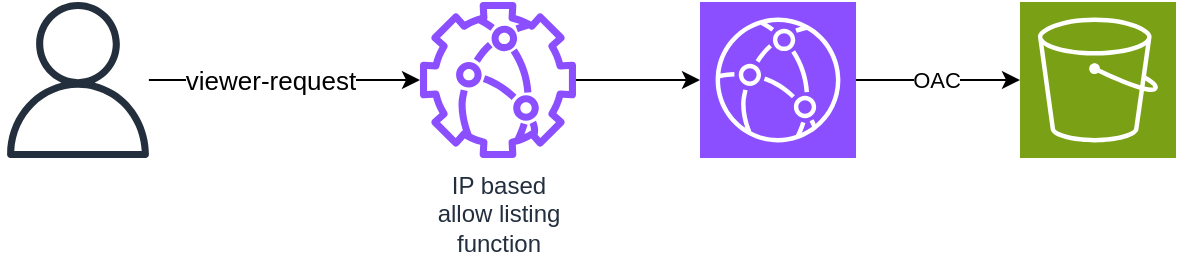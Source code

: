 <mxfile version="24.7.14">
  <diagram name="Page-1" id="1WPV8v8izj73nYmYOFvB">
    <mxGraphModel dx="1004" dy="647" grid="1" gridSize="10" guides="1" tooltips="1" connect="1" arrows="1" fold="1" page="1" pageScale="1" pageWidth="827" pageHeight="1169" math="0" shadow="0">
      <root>
        <mxCell id="0" />
        <mxCell id="1" parent="0" />
        <mxCell id="L87-WMjq7oRlefQ_rRnq-1" value="" style="sketch=0;points=[[0,0,0],[0.25,0,0],[0.5,0,0],[0.75,0,0],[1,0,0],[0,1,0],[0.25,1,0],[0.5,1,0],[0.75,1,0],[1,1,0],[0,0.25,0],[0,0.5,0],[0,0.75,0],[1,0.25,0],[1,0.5,0],[1,0.75,0]];outlineConnect=0;fontColor=#232F3E;fillColor=#8C4FFF;strokeColor=#ffffff;dashed=0;verticalLabelPosition=bottom;verticalAlign=top;align=center;html=1;fontSize=12;fontStyle=0;aspect=fixed;shape=mxgraph.aws4.resourceIcon;resIcon=mxgraph.aws4.cloudfront;" vertex="1" parent="1">
          <mxGeometry x="490" y="280" width="78" height="78" as="geometry" />
        </mxCell>
        <mxCell id="L87-WMjq7oRlefQ_rRnq-4" style="edgeStyle=orthogonalEdgeStyle;rounded=0;orthogonalLoop=1;jettySize=auto;html=1;" edge="1" parent="1" source="L87-WMjq7oRlefQ_rRnq-2" target="L87-WMjq7oRlefQ_rRnq-3">
          <mxGeometry relative="1" as="geometry" />
        </mxCell>
        <mxCell id="L87-WMjq7oRlefQ_rRnq-5" value="viewer-request" style="edgeLabel;html=1;align=center;verticalAlign=middle;resizable=0;points=[];fontSize=13;" vertex="1" connectable="0" parent="L87-WMjq7oRlefQ_rRnq-4">
          <mxGeometry x="-0.107" y="-3" relative="1" as="geometry">
            <mxPoint y="-3" as="offset" />
          </mxGeometry>
        </mxCell>
        <mxCell id="L87-WMjq7oRlefQ_rRnq-2" value="" style="sketch=0;outlineConnect=0;fontColor=#232F3E;gradientColor=none;fillColor=#232F3D;strokeColor=none;dashed=0;verticalLabelPosition=bottom;verticalAlign=top;align=center;html=1;fontSize=12;fontStyle=0;aspect=fixed;pointerEvents=1;shape=mxgraph.aws4.user;" vertex="1" parent="1">
          <mxGeometry x="140" y="280" width="78" height="78" as="geometry" />
        </mxCell>
        <mxCell id="L87-WMjq7oRlefQ_rRnq-3" value="IP based&lt;div&gt;allow listing&lt;/div&gt;&lt;div&gt;function&lt;/div&gt;" style="sketch=0;outlineConnect=0;fontColor=#232F3E;gradientColor=none;fillColor=#8C4FFF;strokeColor=none;dashed=0;verticalLabelPosition=bottom;verticalAlign=top;align=center;html=1;fontSize=12;fontStyle=0;aspect=fixed;pointerEvents=1;shape=mxgraph.aws4.cloudfront_functions;" vertex="1" parent="1">
          <mxGeometry x="350" y="280" width="78" height="78" as="geometry" />
        </mxCell>
        <mxCell id="L87-WMjq7oRlefQ_rRnq-6" style="edgeStyle=orthogonalEdgeStyle;rounded=0;orthogonalLoop=1;jettySize=auto;html=1;entryX=0;entryY=0.5;entryDx=0;entryDy=0;entryPerimeter=0;" edge="1" parent="1" source="L87-WMjq7oRlefQ_rRnq-3" target="L87-WMjq7oRlefQ_rRnq-1">
          <mxGeometry relative="1" as="geometry" />
        </mxCell>
        <mxCell id="L87-WMjq7oRlefQ_rRnq-7" value="" style="sketch=0;points=[[0,0,0],[0.25,0,0],[0.5,0,0],[0.75,0,0],[1,0,0],[0,1,0],[0.25,1,0],[0.5,1,0],[0.75,1,0],[1,1,0],[0,0.25,0],[0,0.5,0],[0,0.75,0],[1,0.25,0],[1,0.5,0],[1,0.75,0]];outlineConnect=0;fontColor=#232F3E;fillColor=#7AA116;strokeColor=#ffffff;dashed=0;verticalLabelPosition=bottom;verticalAlign=top;align=center;html=1;fontSize=12;fontStyle=0;aspect=fixed;shape=mxgraph.aws4.resourceIcon;resIcon=mxgraph.aws4.s3;" vertex="1" parent="1">
          <mxGeometry x="650" y="280" width="78" height="78" as="geometry" />
        </mxCell>
        <mxCell id="L87-WMjq7oRlefQ_rRnq-8" style="edgeStyle=orthogonalEdgeStyle;rounded=0;orthogonalLoop=1;jettySize=auto;html=1;entryX=0;entryY=0.5;entryDx=0;entryDy=0;entryPerimeter=0;" edge="1" parent="1" source="L87-WMjq7oRlefQ_rRnq-1" target="L87-WMjq7oRlefQ_rRnq-7">
          <mxGeometry relative="1" as="geometry" />
        </mxCell>
        <mxCell id="L87-WMjq7oRlefQ_rRnq-9" value="OAC" style="edgeLabel;html=1;align=center;verticalAlign=middle;resizable=0;points=[];" vertex="1" connectable="0" parent="L87-WMjq7oRlefQ_rRnq-8">
          <mxGeometry x="-0.022" relative="1" as="geometry">
            <mxPoint as="offset" />
          </mxGeometry>
        </mxCell>
      </root>
    </mxGraphModel>
  </diagram>
</mxfile>
